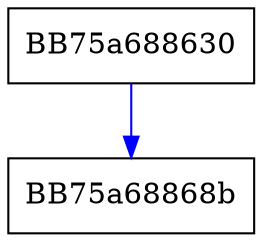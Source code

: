 digraph CreateInstance {
  node [shape="box"];
  graph [splines=ortho];
  BB75a688630 -> BB75a68868b [color="blue"];
}